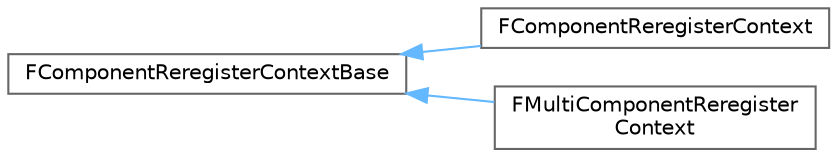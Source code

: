 digraph "Graphical Class Hierarchy"
{
 // INTERACTIVE_SVG=YES
 // LATEX_PDF_SIZE
  bgcolor="transparent";
  edge [fontname=Helvetica,fontsize=10,labelfontname=Helvetica,labelfontsize=10];
  node [fontname=Helvetica,fontsize=10,shape=box,height=0.2,width=0.4];
  rankdir="LR";
  Node0 [id="Node000000",label="FComponentReregisterContextBase",height=0.2,width=0.4,color="grey40", fillcolor="white", style="filled",URL="$d7/dff/classFComponentReregisterContextBase.html",tooltip="Base class for Component Reregister objects, provides helper functions for performing the UnRegister ..."];
  Node0 -> Node1 [id="edge3640_Node000000_Node000001",dir="back",color="steelblue1",style="solid",tooltip=" "];
  Node1 [id="Node000001",label="FComponentReregisterContext",height=0.2,width=0.4,color="grey40", fillcolor="white", style="filled",URL="$d7/d4b/classFComponentReregisterContext.html",tooltip="Unregisters a component for the lifetime of this class."];
  Node0 -> Node2 [id="edge3641_Node000000_Node000002",dir="back",color="steelblue1",style="solid",tooltip=" "];
  Node2 [id="Node000002",label="FMultiComponentReregister\lContext",height=0.2,width=0.4,color="grey40", fillcolor="white", style="filled",URL="$d4/d59/classFMultiComponentReregisterContext.html",tooltip="Unregisters multiple components for the lifetime of this class."];
}

